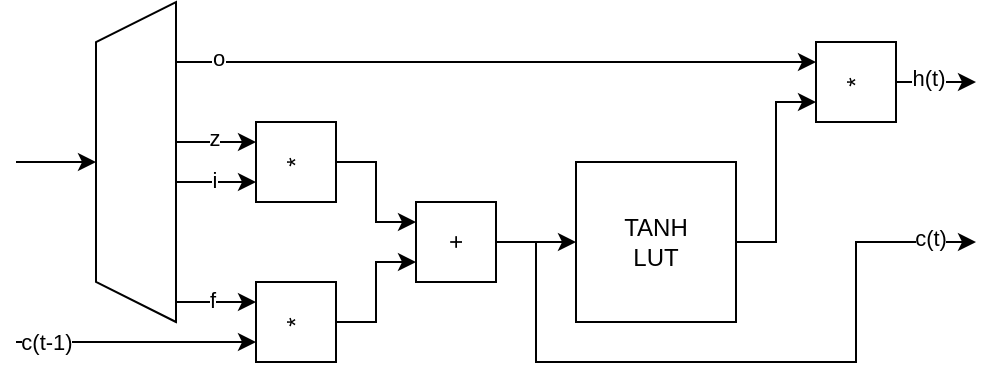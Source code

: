 <mxfile version="24.8.3">
  <diagram name="Pagina-1" id="8xbUDrcJ9QdZOFlA2wI_">
    <mxGraphModel dx="1061" dy="566" grid="1" gridSize="10" guides="1" tooltips="1" connect="1" arrows="1" fold="1" page="1" pageScale="1" pageWidth="827" pageHeight="1169" math="0" shadow="0">
      <root>
        <mxCell id="0" />
        <mxCell id="1" parent="0" />
        <mxCell id="vYU0HU1Bf5u5p1x78uem-1" value="" style="shape=trapezoid;perimeter=trapezoidPerimeter;whiteSpace=wrap;html=1;fixedSize=1;rotation=-90;" vertex="1" parent="1">
          <mxGeometry x="60" y="220" width="160" height="40" as="geometry" />
        </mxCell>
        <mxCell id="vYU0HU1Bf5u5p1x78uem-2" value="" style="endArrow=classic;html=1;rounded=0;" edge="1" parent="1" target="vYU0HU1Bf5u5p1x78uem-1">
          <mxGeometry width="50" height="50" relative="1" as="geometry">
            <mxPoint x="80" y="240" as="sourcePoint" />
            <mxPoint x="180" y="110" as="targetPoint" />
          </mxGeometry>
        </mxCell>
        <mxCell id="vYU0HU1Bf5u5p1x78uem-10" style="edgeStyle=orthogonalEdgeStyle;rounded=0;orthogonalLoop=1;jettySize=auto;html=1;entryX=0.25;entryY=0;entryDx=0;entryDy=0;" edge="1" parent="1" source="vYU0HU1Bf5u5p1x78uem-3" target="vYU0HU1Bf5u5p1x78uem-9">
          <mxGeometry relative="1" as="geometry" />
        </mxCell>
        <mxCell id="vYU0HU1Bf5u5p1x78uem-3" value="*" style="whiteSpace=wrap;html=1;aspect=fixed;rotation=-90;" vertex="1" parent="1">
          <mxGeometry x="200" y="300" width="40" height="40" as="geometry" />
        </mxCell>
        <mxCell id="vYU0HU1Bf5u5p1x78uem-4" value="" style="endArrow=classic;html=1;rounded=0;entryX=0.75;entryY=0;entryDx=0;entryDy=0;" edge="1" parent="1" target="vYU0HU1Bf5u5p1x78uem-3">
          <mxGeometry width="50" height="50" relative="1" as="geometry">
            <mxPoint x="160" y="310" as="sourcePoint" />
            <mxPoint x="180" y="110" as="targetPoint" />
          </mxGeometry>
        </mxCell>
        <mxCell id="vYU0HU1Bf5u5p1x78uem-24" value="f" style="edgeLabel;html=1;align=center;verticalAlign=middle;resizable=0;points=[];" vertex="1" connectable="0" parent="vYU0HU1Bf5u5p1x78uem-4">
          <mxGeometry x="-0.136" y="1" relative="1" as="geometry">
            <mxPoint as="offset" />
          </mxGeometry>
        </mxCell>
        <mxCell id="vYU0HU1Bf5u5p1x78uem-11" style="edgeStyle=orthogonalEdgeStyle;rounded=0;orthogonalLoop=1;jettySize=auto;html=1;entryX=0.75;entryY=0;entryDx=0;entryDy=0;" edge="1" parent="1" source="vYU0HU1Bf5u5p1x78uem-5" target="vYU0HU1Bf5u5p1x78uem-9">
          <mxGeometry relative="1" as="geometry" />
        </mxCell>
        <mxCell id="vYU0HU1Bf5u5p1x78uem-5" value="*" style="whiteSpace=wrap;html=1;aspect=fixed;rotation=-90;" vertex="1" parent="1">
          <mxGeometry x="200" y="220" width="40" height="40" as="geometry" />
        </mxCell>
        <mxCell id="vYU0HU1Bf5u5p1x78uem-7" value="" style="endArrow=classic;html=1;rounded=0;entryX=0.75;entryY=0;entryDx=0;entryDy=0;" edge="1" parent="1">
          <mxGeometry width="50" height="50" relative="1" as="geometry">
            <mxPoint x="160" y="250" as="sourcePoint" />
            <mxPoint x="200" y="250" as="targetPoint" />
          </mxGeometry>
        </mxCell>
        <mxCell id="vYU0HU1Bf5u5p1x78uem-25" value="i" style="edgeLabel;html=1;align=center;verticalAlign=middle;resizable=0;points=[];" vertex="1" connectable="0" parent="vYU0HU1Bf5u5p1x78uem-7">
          <mxGeometry x="0.007" relative="1" as="geometry">
            <mxPoint x="-1" y="-1" as="offset" />
          </mxGeometry>
        </mxCell>
        <mxCell id="vYU0HU1Bf5u5p1x78uem-8" value="" style="endArrow=classic;html=1;rounded=0;entryX=0.75;entryY=0;entryDx=0;entryDy=0;" edge="1" parent="1">
          <mxGeometry width="50" height="50" relative="1" as="geometry">
            <mxPoint x="160" y="230" as="sourcePoint" />
            <mxPoint x="200" y="230" as="targetPoint" />
          </mxGeometry>
        </mxCell>
        <mxCell id="vYU0HU1Bf5u5p1x78uem-26" value="z" style="edgeLabel;html=1;align=center;verticalAlign=middle;resizable=0;points=[];" vertex="1" connectable="0" parent="vYU0HU1Bf5u5p1x78uem-8">
          <mxGeometry x="0.093" relative="1" as="geometry">
            <mxPoint x="-3" y="-2" as="offset" />
          </mxGeometry>
        </mxCell>
        <mxCell id="vYU0HU1Bf5u5p1x78uem-13" style="edgeStyle=orthogonalEdgeStyle;rounded=0;orthogonalLoop=1;jettySize=auto;html=1;entryX=0;entryY=0.5;entryDx=0;entryDy=0;" edge="1" parent="1" source="vYU0HU1Bf5u5p1x78uem-9" target="vYU0HU1Bf5u5p1x78uem-12">
          <mxGeometry relative="1" as="geometry" />
        </mxCell>
        <mxCell id="vYU0HU1Bf5u5p1x78uem-31" style="edgeStyle=orthogonalEdgeStyle;rounded=0;orthogonalLoop=1;jettySize=auto;html=1;" edge="1" parent="1" source="vYU0HU1Bf5u5p1x78uem-9">
          <mxGeometry relative="1" as="geometry">
            <mxPoint x="560" y="280" as="targetPoint" />
            <Array as="points">
              <mxPoint x="340" y="280" />
              <mxPoint x="340" y="340" />
              <mxPoint x="500" y="340" />
              <mxPoint x="500" y="280" />
            </Array>
          </mxGeometry>
        </mxCell>
        <mxCell id="vYU0HU1Bf5u5p1x78uem-34" value="c(t)" style="edgeLabel;html=1;align=center;verticalAlign=middle;resizable=0;points=[];" vertex="1" connectable="0" parent="vYU0HU1Bf5u5p1x78uem-31">
          <mxGeometry x="0.855" y="-2" relative="1" as="geometry">
            <mxPoint x="3" y="-4" as="offset" />
          </mxGeometry>
        </mxCell>
        <mxCell id="vYU0HU1Bf5u5p1x78uem-9" value="+" style="whiteSpace=wrap;html=1;aspect=fixed;rotation=-90;" vertex="1" parent="1">
          <mxGeometry x="280" y="260" width="40" height="40" as="geometry" />
        </mxCell>
        <mxCell id="vYU0HU1Bf5u5p1x78uem-16" style="edgeStyle=orthogonalEdgeStyle;rounded=0;orthogonalLoop=1;jettySize=auto;html=1;entryX=0.25;entryY=0;entryDx=0;entryDy=0;" edge="1" parent="1" source="vYU0HU1Bf5u5p1x78uem-12" target="vYU0HU1Bf5u5p1x78uem-14">
          <mxGeometry relative="1" as="geometry">
            <Array as="points">
              <mxPoint x="460" y="280" />
              <mxPoint x="460" y="210" />
            </Array>
          </mxGeometry>
        </mxCell>
        <mxCell id="vYU0HU1Bf5u5p1x78uem-12" value="&lt;div&gt;TANH&lt;/div&gt;&lt;div&gt;LUT&lt;br&gt;&lt;/div&gt;" style="whiteSpace=wrap;html=1;aspect=fixed;rotation=0;" vertex="1" parent="1">
          <mxGeometry x="360" y="240" width="80" height="80" as="geometry" />
        </mxCell>
        <mxCell id="vYU0HU1Bf5u5p1x78uem-20" style="edgeStyle=orthogonalEdgeStyle;rounded=0;orthogonalLoop=1;jettySize=auto;html=1;" edge="1" parent="1" source="vYU0HU1Bf5u5p1x78uem-14">
          <mxGeometry relative="1" as="geometry">
            <mxPoint x="560" y="200" as="targetPoint" />
          </mxGeometry>
        </mxCell>
        <mxCell id="vYU0HU1Bf5u5p1x78uem-32" value="h(t)" style="edgeLabel;html=1;align=center;verticalAlign=middle;resizable=0;points=[];" vertex="1" connectable="0" parent="vYU0HU1Bf5u5p1x78uem-20">
          <mxGeometry x="0.07" y="-4" relative="1" as="geometry">
            <mxPoint x="-5" y="-7" as="offset" />
          </mxGeometry>
        </mxCell>
        <mxCell id="vYU0HU1Bf5u5p1x78uem-14" value="*" style="whiteSpace=wrap;html=1;aspect=fixed;rotation=-90;" vertex="1" parent="1">
          <mxGeometry x="480" y="180" width="40" height="40" as="geometry" />
        </mxCell>
        <mxCell id="vYU0HU1Bf5u5p1x78uem-15" value="" style="endArrow=classic;html=1;rounded=0;entryX=0.75;entryY=0;entryDx=0;entryDy=0;" edge="1" parent="1" target="vYU0HU1Bf5u5p1x78uem-14">
          <mxGeometry width="50" height="50" relative="1" as="geometry">
            <mxPoint x="160" y="190" as="sourcePoint" />
            <mxPoint x="330" y="110" as="targetPoint" />
          </mxGeometry>
        </mxCell>
        <mxCell id="vYU0HU1Bf5u5p1x78uem-28" value="o" style="edgeLabel;html=1;align=center;verticalAlign=middle;resizable=0;points=[];" vertex="1" connectable="0" parent="vYU0HU1Bf5u5p1x78uem-15">
          <mxGeometry x="-0.871" relative="1" as="geometry">
            <mxPoint y="-2" as="offset" />
          </mxGeometry>
        </mxCell>
        <mxCell id="vYU0HU1Bf5u5p1x78uem-21" value="" style="endArrow=classic;html=1;rounded=0;entryX=0.25;entryY=0;entryDx=0;entryDy=0;" edge="1" parent="1" target="vYU0HU1Bf5u5p1x78uem-3">
          <mxGeometry width="50" height="50" relative="1" as="geometry">
            <mxPoint x="80" y="330" as="sourcePoint" />
            <mxPoint x="150" y="110" as="targetPoint" />
          </mxGeometry>
        </mxCell>
        <mxCell id="vYU0HU1Bf5u5p1x78uem-22" value="c(t-1)" style="edgeLabel;html=1;align=center;verticalAlign=middle;resizable=0;points=[];rotation=0;" vertex="1" connectable="0" parent="vYU0HU1Bf5u5p1x78uem-21">
          <mxGeometry x="-0.783" y="-2" relative="1" as="geometry">
            <mxPoint x="2" y="-2" as="offset" />
          </mxGeometry>
        </mxCell>
      </root>
    </mxGraphModel>
  </diagram>
</mxfile>
